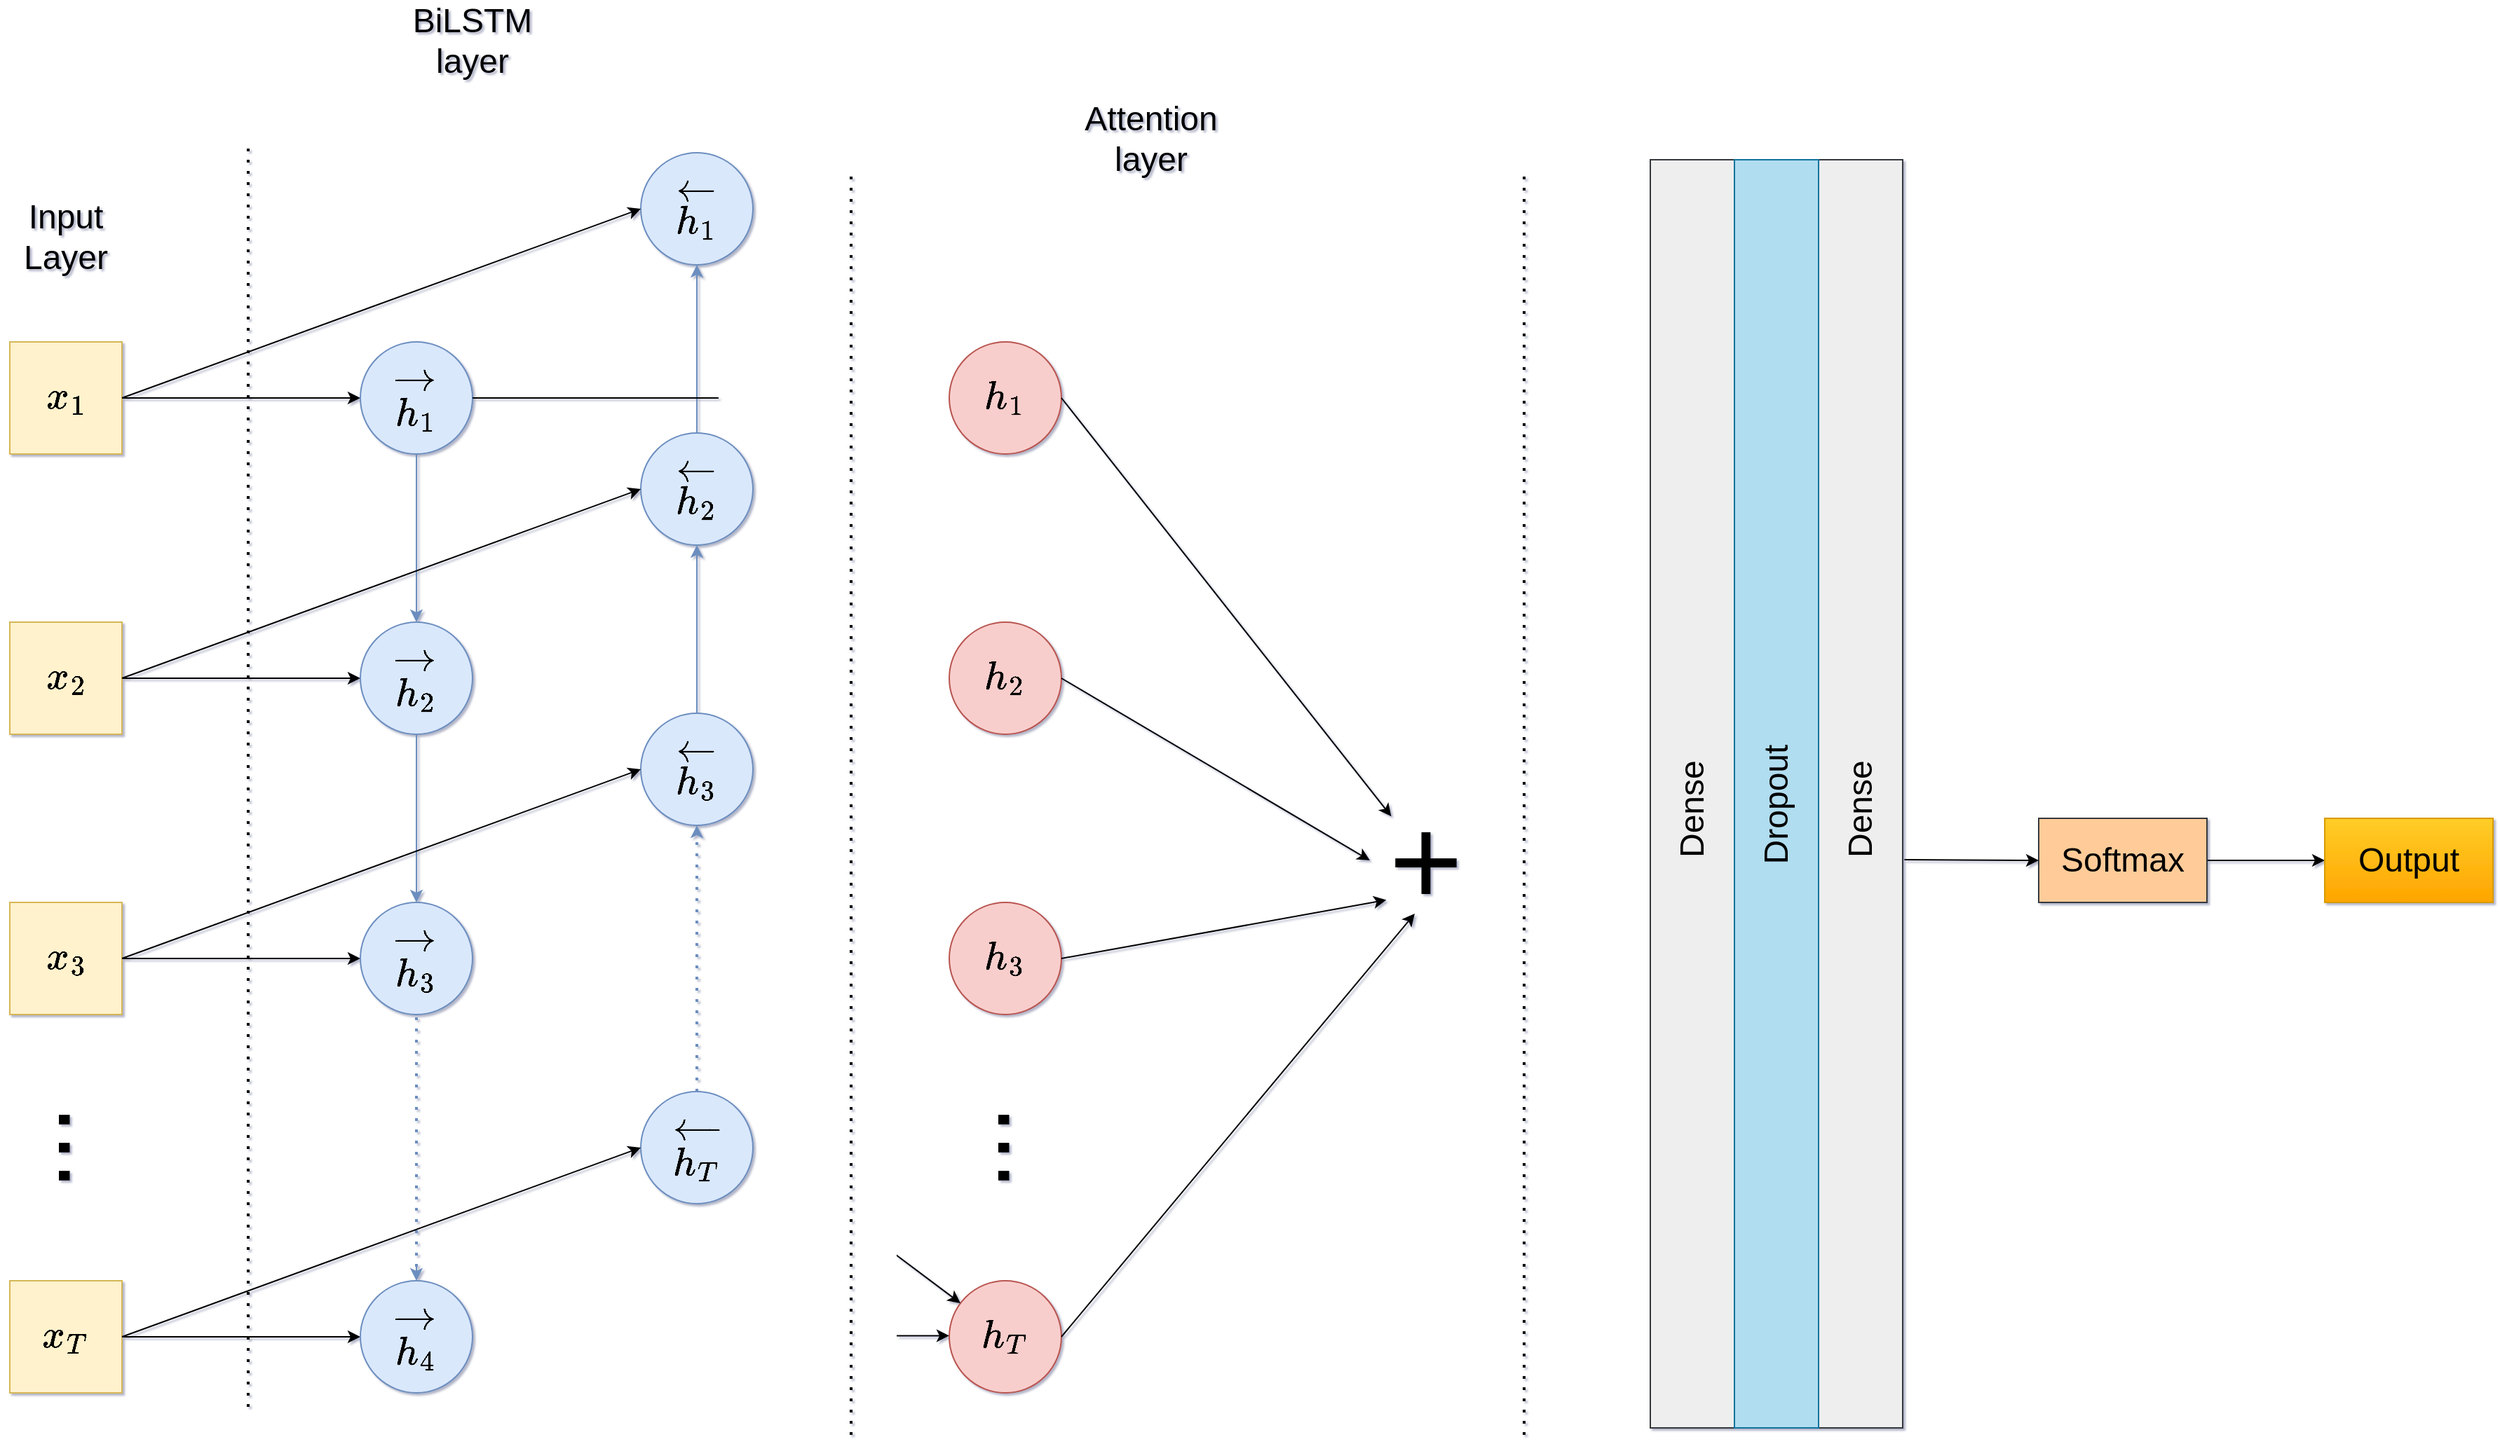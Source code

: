 <mxfile version="21.1.5" type="github">
  <diagram name="Page-1" id="PDUPCp0lbrQAaWFC94yF">
    <mxGraphModel dx="2522" dy="768" grid="0" gridSize="10" guides="1" tooltips="1" connect="1" arrows="1" fold="1" page="0" pageScale="1" pageWidth="1920" pageHeight="1200" background="#FFFFFF" math="1" shadow="1">
      <root>
        <mxCell id="0" />
        <mxCell id="1" parent="0" />
        <mxCell id="_KQPxJIkDjSeTZMvLaB5-17" style="edgeStyle=orthogonalEdgeStyle;rounded=0;orthogonalLoop=1;jettySize=auto;html=1;exitX=1;exitY=0.5;exitDx=0;exitDy=0;entryX=0;entryY=0.5;entryDx=0;entryDy=0;movable=0;resizable=0;rotatable=0;deletable=0;editable=0;locked=1;connectable=0;" edge="1" parent="1" source="_KQPxJIkDjSeTZMvLaB5-1" target="_KQPxJIkDjSeTZMvLaB5-11">
          <mxGeometry relative="1" as="geometry" />
        </mxCell>
        <mxCell id="_KQPxJIkDjSeTZMvLaB5-1" value="&lt;font style=&quot;font-size: 24px;&quot;&gt;$$x_1$$&lt;/font&gt;" style="whiteSpace=wrap;html=1;aspect=fixed;rounded=0;fillColor=#fff2cc;strokeColor=#d6b656;movable=0;resizable=0;rotatable=0;deletable=0;editable=0;locked=1;connectable=0;" vertex="1" parent="1">
          <mxGeometry x="600" y="780" width="80" height="80" as="geometry" />
        </mxCell>
        <mxCell id="_KQPxJIkDjSeTZMvLaB5-18" style="edgeStyle=orthogonalEdgeStyle;rounded=0;orthogonalLoop=1;jettySize=auto;html=1;exitX=1;exitY=0.5;exitDx=0;exitDy=0;entryX=0;entryY=0.5;entryDx=0;entryDy=0;movable=0;resizable=0;rotatable=0;deletable=0;editable=0;locked=1;connectable=0;" edge="1" parent="1" source="_KQPxJIkDjSeTZMvLaB5-2" target="_KQPxJIkDjSeTZMvLaB5-13">
          <mxGeometry relative="1" as="geometry" />
        </mxCell>
        <mxCell id="_KQPxJIkDjSeTZMvLaB5-2" value="&lt;font style=&quot;font-size: 24px;&quot;&gt;$$x_3$$&lt;/font&gt;" style="whiteSpace=wrap;html=1;aspect=fixed;rounded=0;fillColor=#fff2cc;strokeColor=#d6b656;movable=0;resizable=0;rotatable=0;deletable=0;editable=0;locked=1;connectable=0;" vertex="1" parent="1">
          <mxGeometry x="600" y="1180" width="80" height="80" as="geometry" />
        </mxCell>
        <mxCell id="_KQPxJIkDjSeTZMvLaB5-16" style="edgeStyle=orthogonalEdgeStyle;rounded=0;orthogonalLoop=1;jettySize=auto;html=1;exitX=1;exitY=0.5;exitDx=0;exitDy=0;entryX=0;entryY=0.5;entryDx=0;entryDy=0;movable=0;resizable=0;rotatable=0;deletable=0;editable=0;locked=1;connectable=0;" edge="1" parent="1" source="_KQPxJIkDjSeTZMvLaB5-3" target="_KQPxJIkDjSeTZMvLaB5-14">
          <mxGeometry relative="1" as="geometry" />
        </mxCell>
        <mxCell id="_KQPxJIkDjSeTZMvLaB5-3" value="&lt;font style=&quot;font-size: 24px;&quot;&gt;$$x_2$$&lt;/font&gt;" style="whiteSpace=wrap;html=1;aspect=fixed;rounded=0;fillColor=#fff2cc;strokeColor=#d6b656;movable=0;resizable=0;rotatable=0;deletable=0;editable=0;locked=1;connectable=0;" vertex="1" parent="1">
          <mxGeometry x="600" y="980" width="80" height="80" as="geometry" />
        </mxCell>
        <mxCell id="_KQPxJIkDjSeTZMvLaB5-19" style="edgeStyle=orthogonalEdgeStyle;rounded=0;orthogonalLoop=1;jettySize=auto;html=1;exitX=1;exitY=0.5;exitDx=0;exitDy=0;entryX=0;entryY=0.5;entryDx=0;entryDy=0;movable=0;resizable=0;rotatable=0;deletable=0;editable=0;locked=1;connectable=0;" edge="1" parent="1" source="_KQPxJIkDjSeTZMvLaB5-4" target="_KQPxJIkDjSeTZMvLaB5-12">
          <mxGeometry relative="1" as="geometry" />
        </mxCell>
        <mxCell id="_KQPxJIkDjSeTZMvLaB5-4" value="&lt;font style=&quot;font-size: 24px;&quot;&gt;$$x_T$$&lt;/font&gt;" style="whiteSpace=wrap;html=1;aspect=fixed;rounded=0;fillColor=#fff2cc;strokeColor=#d6b656;movable=0;resizable=0;rotatable=0;deletable=0;editable=0;locked=1;connectable=0;" vertex="1" parent="1">
          <mxGeometry x="600" y="1450" width="80" height="80" as="geometry" />
        </mxCell>
        <mxCell id="_KQPxJIkDjSeTZMvLaB5-9" value="&lt;font style=&quot;font-size: 72px;&quot;&gt;...&lt;/font&gt;" style="text;html=1;strokeColor=none;fillColor=none;align=center;verticalAlign=middle;whiteSpace=wrap;rounded=0;rotation=90;movable=0;resizable=0;rotatable=0;deletable=0;editable=0;locked=1;connectable=0;" vertex="1" parent="1">
          <mxGeometry x="630" y="1340" width="60" height="30" as="geometry" />
        </mxCell>
        <mxCell id="_KQPxJIkDjSeTZMvLaB5-10" value="" style="endArrow=none;dashed=1;html=1;dashPattern=1 3;strokeWidth=2;rounded=0;movable=0;resizable=0;rotatable=0;deletable=0;editable=0;locked=1;connectable=0;" edge="1" parent="1">
          <mxGeometry width="50" height="50" relative="1" as="geometry">
            <mxPoint x="770" y="1540" as="sourcePoint" />
            <mxPoint x="770" y="640" as="targetPoint" />
          </mxGeometry>
        </mxCell>
        <mxCell id="_KQPxJIkDjSeTZMvLaB5-20" style="edgeStyle=orthogonalEdgeStyle;rounded=0;orthogonalLoop=1;jettySize=auto;html=1;exitX=0.5;exitY=1;exitDx=0;exitDy=0;entryX=0.5;entryY=0;entryDx=0;entryDy=0;fillColor=#dae8fc;strokeColor=#6c8ebf;movable=0;resizable=0;rotatable=0;deletable=0;editable=0;locked=1;connectable=0;" edge="1" parent="1" source="_KQPxJIkDjSeTZMvLaB5-11" target="_KQPxJIkDjSeTZMvLaB5-14">
          <mxGeometry relative="1" as="geometry" />
        </mxCell>
        <mxCell id="_KQPxJIkDjSeTZMvLaB5-11" value="&lt;font style=&quot;font-size: 24px;&quot;&gt;$$\overrightarrow{h_1}$$&lt;/font&gt;" style="ellipse;whiteSpace=wrap;html=1;aspect=fixed;rounded=0;fillColor=#dae8fc;strokeColor=#6c8ebf;movable=0;resizable=0;rotatable=0;deletable=0;editable=0;locked=1;connectable=0;" vertex="1" parent="1">
          <mxGeometry x="850" y="780" width="80" height="80" as="geometry" />
        </mxCell>
        <mxCell id="_KQPxJIkDjSeTZMvLaB5-12" value="&lt;font style=&quot;font-size: 24px;&quot;&gt;$$\overrightarrow{h_4}$$&lt;/font&gt;" style="ellipse;whiteSpace=wrap;html=1;aspect=fixed;rounded=0;fillColor=#dae8fc;strokeColor=#6c8ebf;movable=0;resizable=0;rotatable=0;deletable=0;editable=0;locked=1;connectable=0;" vertex="1" parent="1">
          <mxGeometry x="850" y="1450" width="80" height="80" as="geometry" />
        </mxCell>
        <mxCell id="_KQPxJIkDjSeTZMvLaB5-13" value="&lt;font style=&quot;font-size: 24px;&quot;&gt;$$\overrightarrow{h_3}$$&lt;/font&gt;" style="ellipse;whiteSpace=wrap;html=1;aspect=fixed;rounded=0;fillColor=#dae8fc;strokeColor=#6c8ebf;movable=0;resizable=0;rotatable=0;deletable=0;editable=0;locked=1;connectable=0;" vertex="1" parent="1">
          <mxGeometry x="850" y="1180" width="80" height="80" as="geometry" />
        </mxCell>
        <mxCell id="_KQPxJIkDjSeTZMvLaB5-21" style="edgeStyle=orthogonalEdgeStyle;rounded=0;orthogonalLoop=1;jettySize=auto;html=1;exitX=0.5;exitY=1;exitDx=0;exitDy=0;entryX=0.5;entryY=0;entryDx=0;entryDy=0;fillColor=#dae8fc;strokeColor=#6c8ebf;movable=0;resizable=0;rotatable=0;deletable=0;editable=0;locked=1;connectable=0;" edge="1" parent="1" source="_KQPxJIkDjSeTZMvLaB5-14" target="_KQPxJIkDjSeTZMvLaB5-13">
          <mxGeometry relative="1" as="geometry" />
        </mxCell>
        <mxCell id="_KQPxJIkDjSeTZMvLaB5-14" value="&lt;font style=&quot;font-size: 24px;&quot;&gt;$$\overrightarrow{h_2}$$&lt;/font&gt;" style="ellipse;whiteSpace=wrap;html=1;aspect=fixed;rounded=0;fillColor=#dae8fc;strokeColor=#6c8ebf;movable=0;resizable=0;rotatable=0;deletable=0;editable=0;locked=1;connectable=0;" vertex="1" parent="1">
          <mxGeometry x="850" y="980" width="80" height="80" as="geometry" />
        </mxCell>
        <mxCell id="_KQPxJIkDjSeTZMvLaB5-24" value="" style="endArrow=classic;html=1;rounded=0;entryX=0.5;entryY=0;entryDx=0;entryDy=0;fillColor=#dae8fc;strokeColor=#6c8ebf;movable=0;resizable=0;rotatable=0;deletable=0;editable=0;locked=1;connectable=0;" edge="1" parent="1" target="_KQPxJIkDjSeTZMvLaB5-12">
          <mxGeometry width="50" height="50" relative="1" as="geometry">
            <mxPoint x="890" y="1440" as="sourcePoint" />
            <mxPoint x="970" y="1330" as="targetPoint" />
          </mxGeometry>
        </mxCell>
        <mxCell id="_KQPxJIkDjSeTZMvLaB5-25" value="" style="endArrow=none;dashed=1;html=1;dashPattern=1 3;strokeWidth=2;rounded=0;entryX=0.5;entryY=1;entryDx=0;entryDy=0;fillColor=#dae8fc;strokeColor=#6c8ebf;movable=0;resizable=0;rotatable=0;deletable=0;editable=0;locked=1;connectable=0;" edge="1" parent="1" target="_KQPxJIkDjSeTZMvLaB5-13">
          <mxGeometry width="50" height="50" relative="1" as="geometry">
            <mxPoint x="890" y="1440" as="sourcePoint" />
            <mxPoint x="920" y="1330" as="targetPoint" />
          </mxGeometry>
        </mxCell>
        <mxCell id="_KQPxJIkDjSeTZMvLaB5-35" value="&lt;font style=&quot;font-size: 24px;&quot;&gt;$$\overleftarrow{h_1}$$&lt;/font&gt;" style="ellipse;whiteSpace=wrap;html=1;aspect=fixed;rounded=0;fillColor=#dae8fc;strokeColor=#6c8ebf;movable=0;resizable=0;rotatable=0;deletable=0;editable=0;locked=1;connectable=0;" vertex="1" parent="1">
          <mxGeometry x="1050" y="645" width="80" height="80" as="geometry" />
        </mxCell>
        <mxCell id="_KQPxJIkDjSeTZMvLaB5-36" value="&lt;font style=&quot;font-size: 24px;&quot;&gt;$$\overleftarrow{h_T}$$&lt;/font&gt;" style="ellipse;whiteSpace=wrap;html=1;aspect=fixed;rounded=0;fillColor=#dae8fc;strokeColor=#6c8ebf;movable=0;resizable=0;rotatable=0;deletable=0;editable=0;locked=1;connectable=0;" vertex="1" parent="1">
          <mxGeometry x="1050" y="1315" width="80" height="80" as="geometry" />
        </mxCell>
        <mxCell id="_KQPxJIkDjSeTZMvLaB5-49" style="edgeStyle=orthogonalEdgeStyle;rounded=0;orthogonalLoop=1;jettySize=auto;html=1;exitX=0.5;exitY=0;exitDx=0;exitDy=0;entryX=0.5;entryY=1;entryDx=0;entryDy=0;fillColor=#dae8fc;strokeColor=#6c8ebf;movable=0;resizable=0;rotatable=0;deletable=0;editable=0;locked=1;connectable=0;" edge="1" parent="1" source="_KQPxJIkDjSeTZMvLaB5-37" target="_KQPxJIkDjSeTZMvLaB5-39">
          <mxGeometry relative="1" as="geometry" />
        </mxCell>
        <mxCell id="_KQPxJIkDjSeTZMvLaB5-37" value="&lt;font style=&quot;font-size: 24px;&quot;&gt;$$\overleftarrow{h_3}$$&lt;/font&gt;" style="ellipse;whiteSpace=wrap;html=1;aspect=fixed;rounded=0;fillColor=#dae8fc;strokeColor=#6c8ebf;movable=0;resizable=0;rotatable=0;deletable=0;editable=0;locked=1;connectable=0;" vertex="1" parent="1">
          <mxGeometry x="1050" y="1045" width="80" height="80" as="geometry" />
        </mxCell>
        <mxCell id="_KQPxJIkDjSeTZMvLaB5-48" style="edgeStyle=orthogonalEdgeStyle;rounded=0;orthogonalLoop=1;jettySize=auto;html=1;exitX=0.5;exitY=0;exitDx=0;exitDy=0;entryX=0.5;entryY=1;entryDx=0;entryDy=0;fillColor=#dae8fc;strokeColor=#6c8ebf;movable=0;resizable=0;rotatable=0;deletable=0;editable=0;locked=1;connectable=0;" edge="1" parent="1" source="_KQPxJIkDjSeTZMvLaB5-39" target="_KQPxJIkDjSeTZMvLaB5-35">
          <mxGeometry relative="1" as="geometry" />
        </mxCell>
        <mxCell id="_KQPxJIkDjSeTZMvLaB5-39" value="&lt;font style=&quot;font-size: 24px;&quot;&gt;$$\overleftarrow{h_2}$$&lt;/font&gt;" style="ellipse;whiteSpace=wrap;html=1;aspect=fixed;rounded=0;fillColor=#dae8fc;strokeColor=#6c8ebf;movable=0;resizable=0;rotatable=0;deletable=0;editable=0;locked=1;connectable=0;" vertex="1" parent="1">
          <mxGeometry x="1050" y="845" width="80" height="80" as="geometry" />
        </mxCell>
        <mxCell id="_KQPxJIkDjSeTZMvLaB5-43" value="" style="endArrow=classic;html=1;rounded=0;entryX=0;entryY=0.5;entryDx=0;entryDy=0;movable=0;resizable=0;rotatable=0;deletable=0;editable=0;locked=1;connectable=0;" edge="1" parent="1" target="_KQPxJIkDjSeTZMvLaB5-35">
          <mxGeometry width="50" height="50" relative="1" as="geometry">
            <mxPoint x="680" y="820" as="sourcePoint" />
            <mxPoint x="870" y="645" as="targetPoint" />
          </mxGeometry>
        </mxCell>
        <mxCell id="_KQPxJIkDjSeTZMvLaB5-44" value="" style="endArrow=classic;html=1;rounded=0;entryX=0;entryY=0.5;entryDx=0;entryDy=0;exitX=1;exitY=0.5;exitDx=0;exitDy=0;movable=0;resizable=0;rotatable=0;deletable=0;editable=0;locked=1;connectable=0;" edge="1" parent="1" source="_KQPxJIkDjSeTZMvLaB5-3" target="_KQPxJIkDjSeTZMvLaB5-39">
          <mxGeometry width="50" height="50" relative="1" as="geometry">
            <mxPoint x="790" y="950" as="sourcePoint" />
            <mxPoint x="840" y="900" as="targetPoint" />
          </mxGeometry>
        </mxCell>
        <mxCell id="_KQPxJIkDjSeTZMvLaB5-45" value="" style="endArrow=classic;html=1;rounded=0;entryX=0;entryY=0.5;entryDx=0;entryDy=0;exitX=1;exitY=0.5;exitDx=0;exitDy=0;movable=0;resizable=0;rotatable=0;deletable=0;editable=0;locked=1;connectable=0;" edge="1" parent="1" source="_KQPxJIkDjSeTZMvLaB5-2" target="_KQPxJIkDjSeTZMvLaB5-37">
          <mxGeometry width="50" height="50" relative="1" as="geometry">
            <mxPoint x="690" y="1152.5" as="sourcePoint" />
            <mxPoint x="1060" y="1017.5" as="targetPoint" />
          </mxGeometry>
        </mxCell>
        <mxCell id="_KQPxJIkDjSeTZMvLaB5-46" value="" style="endArrow=classic;html=1;rounded=0;entryX=0;entryY=0.5;entryDx=0;entryDy=0;exitX=1;exitY=0.5;exitDx=0;exitDy=0;movable=0;resizable=0;rotatable=0;deletable=0;editable=0;locked=1;connectable=0;" edge="1" parent="1" source="_KQPxJIkDjSeTZMvLaB5-4" target="_KQPxJIkDjSeTZMvLaB5-36">
          <mxGeometry width="50" height="50" relative="1" as="geometry">
            <mxPoint x="690" y="1395" as="sourcePoint" />
            <mxPoint x="1060" y="1260" as="targetPoint" />
          </mxGeometry>
        </mxCell>
        <mxCell id="_KQPxJIkDjSeTZMvLaB5-47" value="&lt;font style=&quot;font-size: 24px;&quot;&gt;Input Layer&lt;/font&gt;" style="text;html=1;strokeColor=none;fillColor=none;align=center;verticalAlign=middle;whiteSpace=wrap;rounded=0;movable=0;resizable=0;rotatable=0;deletable=0;editable=0;locked=1;connectable=0;" vertex="1" parent="1">
          <mxGeometry x="610" y="690" width="60" height="30" as="geometry" />
        </mxCell>
        <mxCell id="_KQPxJIkDjSeTZMvLaB5-50" value="" style="endArrow=classic;html=1;rounded=0;entryX=0.5;entryY=1;entryDx=0;entryDy=0;fillColor=#dae8fc;strokeColor=#6c8ebf;movable=0;resizable=0;rotatable=0;deletable=0;editable=0;locked=1;connectable=0;" edge="1" parent="1" target="_KQPxJIkDjSeTZMvLaB5-37">
          <mxGeometry width="50" height="50" relative="1" as="geometry">
            <mxPoint x="1090" y="1130" as="sourcePoint" />
            <mxPoint x="1070" y="1160" as="targetPoint" />
          </mxGeometry>
        </mxCell>
        <mxCell id="_KQPxJIkDjSeTZMvLaB5-51" value="" style="endArrow=none;dashed=1;html=1;dashPattern=1 3;strokeWidth=2;rounded=0;exitX=0.5;exitY=0;exitDx=0;exitDy=0;fillColor=#dae8fc;strokeColor=#6c8ebf;movable=0;resizable=0;rotatable=0;deletable=0;editable=0;locked=1;connectable=0;" edge="1" parent="1" source="_KQPxJIkDjSeTZMvLaB5-36">
          <mxGeometry width="50" height="50" relative="1" as="geometry">
            <mxPoint x="1130" y="1290" as="sourcePoint" />
            <mxPoint x="1090" y="1130" as="targetPoint" />
          </mxGeometry>
        </mxCell>
        <mxCell id="_KQPxJIkDjSeTZMvLaB5-52" value="&lt;span style=&quot;font-size: 24px;&quot;&gt;$$h_1$$&lt;/span&gt;" style="ellipse;whiteSpace=wrap;html=1;aspect=fixed;rounded=0;fillColor=#f8cecc;strokeColor=#b85450;movable=0;resizable=0;rotatable=0;deletable=0;editable=0;locked=1;connectable=0;" vertex="1" parent="1">
          <mxGeometry x="1270" y="780" width="80" height="80" as="geometry" />
        </mxCell>
        <mxCell id="_KQPxJIkDjSeTZMvLaB5-53" value="&lt;span style=&quot;font-size: 24px;&quot;&gt;$$h_T$$&lt;/span&gt;" style="ellipse;whiteSpace=wrap;html=1;aspect=fixed;rounded=0;fillColor=#f8cecc;strokeColor=#b85450;movable=0;resizable=0;rotatable=0;deletable=0;editable=0;locked=1;connectable=0;" vertex="1" parent="1">
          <mxGeometry x="1270" y="1450" width="80" height="80" as="geometry" />
        </mxCell>
        <mxCell id="_KQPxJIkDjSeTZMvLaB5-55" value="&lt;font style=&quot;font-size: 24px;&quot;&gt;$$h_3$$&lt;/font&gt;" style="ellipse;whiteSpace=wrap;html=1;aspect=fixed;rounded=0;fillColor=#f8cecc;strokeColor=#b85450;movable=0;resizable=0;rotatable=0;deletable=0;editable=0;locked=1;connectable=0;" vertex="1" parent="1">
          <mxGeometry x="1270" y="1180" width="80" height="80" as="geometry" />
        </mxCell>
        <mxCell id="_KQPxJIkDjSeTZMvLaB5-57" value="&lt;font style=&quot;font-size: 24px;&quot;&gt;$$h_2$$&lt;/font&gt;" style="ellipse;whiteSpace=wrap;html=1;aspect=fixed;rounded=0;fillColor=#f8cecc;strokeColor=#b85450;movable=0;resizable=0;rotatable=0;deletable=0;editable=0;locked=1;connectable=0;" vertex="1" parent="1">
          <mxGeometry x="1270" y="980" width="80" height="80" as="geometry" />
        </mxCell>
        <mxCell id="_KQPxJIkDjSeTZMvLaB5-60" value="&lt;font style=&quot;font-size: 72px;&quot;&gt;...&lt;/font&gt;" style="text;html=1;strokeColor=none;fillColor=none;align=center;verticalAlign=middle;whiteSpace=wrap;rounded=0;rotation=90;movable=0;resizable=0;rotatable=0;deletable=0;editable=0;locked=1;connectable=0;" vertex="1" parent="1">
          <mxGeometry x="1300" y="1340" width="60" height="30" as="geometry" />
        </mxCell>
        <mxCell id="_KQPxJIkDjSeTZMvLaB5-62" value="" style="endArrow=classic;html=1;rounded=0;exitX=1;exitY=0.5;exitDx=0;exitDy=0;entryX=0;entryY=0.5;entryDx=0;entryDy=0;movable=0;resizable=0;rotatable=0;deletable=0;editable=0;locked=1;connectable=0;" edge="1" parent="1" source="_KQPxJIkDjSeTZMvLaB5-11" target="_KQPxJIkDjSeTZMvLaB5-52">
          <mxGeometry width="50" height="50" relative="1" as="geometry">
            <mxPoint x="1140" y="800" as="sourcePoint" />
            <mxPoint x="1190" y="750" as="targetPoint" />
          </mxGeometry>
        </mxCell>
        <mxCell id="_KQPxJIkDjSeTZMvLaB5-64" value="" style="endArrow=classic;html=1;rounded=0;exitX=1;exitY=0.5;exitDx=0;exitDy=0;entryX=0;entryY=0.5;entryDx=0;entryDy=0;movable=0;resizable=0;rotatable=0;deletable=0;editable=0;locked=1;connectable=0;" edge="1" parent="1">
          <mxGeometry width="50" height="50" relative="1" as="geometry">
            <mxPoint x="930" y="1019.23" as="sourcePoint" />
            <mxPoint x="1270" y="1019.23" as="targetPoint" />
          </mxGeometry>
        </mxCell>
        <mxCell id="_KQPxJIkDjSeTZMvLaB5-65" value="" style="endArrow=classic;html=1;rounded=0;exitX=1;exitY=0.5;exitDx=0;exitDy=0;entryX=0;entryY=0.5;entryDx=0;entryDy=0;movable=0;resizable=0;rotatable=0;deletable=0;editable=0;locked=1;connectable=0;" edge="1" parent="1">
          <mxGeometry width="50" height="50" relative="1" as="geometry">
            <mxPoint x="930" y="1219.23" as="sourcePoint" />
            <mxPoint x="1270" y="1219.23" as="targetPoint" />
          </mxGeometry>
        </mxCell>
        <mxCell id="_KQPxJIkDjSeTZMvLaB5-66" value="" style="endArrow=classic;html=1;rounded=0;exitX=1;exitY=0.5;exitDx=0;exitDy=0;entryX=0;entryY=0.5;entryDx=0;entryDy=0;movable=0;resizable=0;rotatable=0;deletable=0;editable=0;locked=1;connectable=0;" edge="1" parent="1">
          <mxGeometry width="50" height="50" relative="1" as="geometry">
            <mxPoint x="930" y="1489.23" as="sourcePoint" />
            <mxPoint x="1270" y="1489.23" as="targetPoint" />
          </mxGeometry>
        </mxCell>
        <mxCell id="_KQPxJIkDjSeTZMvLaB5-67" value="" style="endArrow=classic;html=1;rounded=0;exitX=1;exitY=0.5;exitDx=0;exitDy=0;movable=0;resizable=0;rotatable=0;deletable=0;editable=0;locked=1;connectable=0;" edge="1" parent="1" source="_KQPxJIkDjSeTZMvLaB5-35" target="_KQPxJIkDjSeTZMvLaB5-52">
          <mxGeometry width="50" height="50" relative="1" as="geometry">
            <mxPoint x="1220" y="620" as="sourcePoint" />
            <mxPoint x="1270" y="570" as="targetPoint" />
          </mxGeometry>
        </mxCell>
        <mxCell id="_KQPxJIkDjSeTZMvLaB5-69" value="" style="endArrow=classic;html=1;rounded=0;exitX=1;exitY=0.5;exitDx=0;exitDy=0;movable=0;resizable=0;rotatable=0;deletable=0;editable=0;locked=1;connectable=0;" edge="1" parent="1" source="_KQPxJIkDjSeTZMvLaB5-39" target="_KQPxJIkDjSeTZMvLaB5-57">
          <mxGeometry width="50" height="50" relative="1" as="geometry">
            <mxPoint x="1130" y="880" as="sourcePoint" />
            <mxPoint x="1270" y="1020" as="targetPoint" />
          </mxGeometry>
        </mxCell>
        <mxCell id="_KQPxJIkDjSeTZMvLaB5-71" value="" style="endArrow=classic;html=1;rounded=0;exitX=1;exitY=0.5;exitDx=0;exitDy=0;movable=0;resizable=0;rotatable=0;deletable=0;editable=0;locked=1;connectable=0;" edge="1" parent="1" source="_KQPxJIkDjSeTZMvLaB5-37" target="_KQPxJIkDjSeTZMvLaB5-55">
          <mxGeometry width="50" height="50" relative="1" as="geometry">
            <mxPoint x="1190" y="1125" as="sourcePoint" />
            <mxPoint x="1240" y="1075" as="targetPoint" />
          </mxGeometry>
        </mxCell>
        <mxCell id="_KQPxJIkDjSeTZMvLaB5-73" value="" style="endArrow=classic;html=1;rounded=0;exitX=1;exitY=0.5;exitDx=0;exitDy=0;movable=0;resizable=0;rotatable=0;deletable=0;editable=0;locked=1;connectable=0;" edge="1" parent="1" source="_KQPxJIkDjSeTZMvLaB5-36" target="_KQPxJIkDjSeTZMvLaB5-53">
          <mxGeometry width="50" height="50" relative="1" as="geometry">
            <mxPoint x="1180" y="1410" as="sourcePoint" />
            <mxPoint x="1230" y="1360" as="targetPoint" />
          </mxGeometry>
        </mxCell>
        <mxCell id="_KQPxJIkDjSeTZMvLaB5-95" style="edgeStyle=orthogonalEdgeStyle;rounded=0;orthogonalLoop=1;jettySize=auto;html=1;exitX=1;exitY=0.5;exitDx=0;exitDy=0;entryX=0.448;entryY=0.967;entryDx=0;entryDy=0;entryPerimeter=0;movable=0;resizable=0;rotatable=0;deletable=0;editable=0;locked=1;connectable=0;" edge="1" parent="1" source="_KQPxJIkDjSeTZMvLaB5-76" target="_KQPxJIkDjSeTZMvLaB5-86">
          <mxGeometry relative="1" as="geometry" />
        </mxCell>
        <mxCell id="_KQPxJIkDjSeTZMvLaB5-76" value="&lt;font style=&quot;font-size: 90px;&quot;&gt;+&lt;/font&gt;" style="ellipse;whiteSpace=wrap;html=1;aspect=fixed;rounded=0;movable=0;resizable=0;rotatable=0;deletable=0;editable=0;locked=1;connectable=0;" vertex="1" parent="1">
          <mxGeometry x="1570" y="1110" width="80" height="80" as="geometry" />
        </mxCell>
        <mxCell id="_KQPxJIkDjSeTZMvLaB5-78" value="" style="endArrow=classic;html=1;rounded=0;exitX=1;exitY=0.5;exitDx=0;exitDy=0;movable=0;resizable=0;rotatable=0;deletable=0;editable=0;locked=1;connectable=0;" edge="1" parent="1" source="_KQPxJIkDjSeTZMvLaB5-52" target="_KQPxJIkDjSeTZMvLaB5-76">
          <mxGeometry width="50" height="50" relative="1" as="geometry">
            <mxPoint x="1470" y="840" as="sourcePoint" />
            <mxPoint x="1520" y="790" as="targetPoint" />
          </mxGeometry>
        </mxCell>
        <mxCell id="_KQPxJIkDjSeTZMvLaB5-79" value="" style="endArrow=classic;html=1;rounded=0;exitX=1;exitY=0.5;exitDx=0;exitDy=0;entryX=0;entryY=0.5;entryDx=0;entryDy=0;movable=0;resizable=0;rotatable=0;deletable=0;editable=0;locked=1;connectable=0;" edge="1" parent="1" source="_KQPxJIkDjSeTZMvLaB5-57" target="_KQPxJIkDjSeTZMvLaB5-76">
          <mxGeometry width="50" height="50" relative="1" as="geometry">
            <mxPoint x="1430" y="1060" as="sourcePoint" />
            <mxPoint x="1480" y="1010" as="targetPoint" />
          </mxGeometry>
        </mxCell>
        <mxCell id="_KQPxJIkDjSeTZMvLaB5-80" value="" style="endArrow=classic;html=1;rounded=0;exitX=1;exitY=0.5;exitDx=0;exitDy=0;entryX=0;entryY=1;entryDx=0;entryDy=0;movable=0;resizable=0;rotatable=0;deletable=0;editable=0;locked=1;connectable=0;" edge="1" parent="1" source="_KQPxJIkDjSeTZMvLaB5-55" target="_KQPxJIkDjSeTZMvLaB5-76">
          <mxGeometry width="50" height="50" relative="1" as="geometry">
            <mxPoint x="1430" y="1280" as="sourcePoint" />
            <mxPoint x="1650" y="1410" as="targetPoint" />
          </mxGeometry>
        </mxCell>
        <mxCell id="_KQPxJIkDjSeTZMvLaB5-81" value="" style="endArrow=classic;html=1;rounded=0;exitX=1;exitY=0.5;exitDx=0;exitDy=0;movable=0;resizable=0;rotatable=0;deletable=0;editable=0;locked=1;connectable=0;" edge="1" parent="1" source="_KQPxJIkDjSeTZMvLaB5-53">
          <mxGeometry width="50" height="50" relative="1" as="geometry">
            <mxPoint x="1420" y="1395" as="sourcePoint" />
            <mxPoint x="1602" y="1188" as="targetPoint" />
          </mxGeometry>
        </mxCell>
        <mxCell id="_KQPxJIkDjSeTZMvLaB5-82" value="" style="endArrow=none;dashed=1;html=1;dashPattern=1 3;strokeWidth=2;rounded=0;movable=0;resizable=0;rotatable=0;deletable=0;editable=0;locked=1;connectable=0;" edge="1" parent="1">
          <mxGeometry width="50" height="50" relative="1" as="geometry">
            <mxPoint x="1200" y="1560" as="sourcePoint" />
            <mxPoint x="1200" y="660" as="targetPoint" />
          </mxGeometry>
        </mxCell>
        <mxCell id="_KQPxJIkDjSeTZMvLaB5-83" value="&lt;font style=&quot;font-size: 24px;&quot;&gt;BiLSTM layer&lt;/font&gt;" style="text;html=1;strokeColor=none;fillColor=none;align=center;verticalAlign=middle;whiteSpace=wrap;rounded=0;movable=0;resizable=0;rotatable=0;deletable=0;editable=0;locked=1;connectable=0;" vertex="1" parent="1">
          <mxGeometry x="900" y="550" width="60" height="30" as="geometry" />
        </mxCell>
        <mxCell id="_KQPxJIkDjSeTZMvLaB5-85" value="" style="endArrow=none;dashed=1;html=1;dashPattern=1 3;strokeWidth=2;rounded=0;movable=0;resizable=0;rotatable=0;deletable=0;editable=0;locked=1;connectable=0;" edge="1" parent="1">
          <mxGeometry width="50" height="50" relative="1" as="geometry">
            <mxPoint x="1680" y="1560" as="sourcePoint" />
            <mxPoint x="1680" y="660" as="targetPoint" />
          </mxGeometry>
        </mxCell>
        <mxCell id="_KQPxJIkDjSeTZMvLaB5-86" value="" style="rounded=0;whiteSpace=wrap;html=1;direction=north;flipH=1;fillColor=#eeeeee;strokeColor=#36393d;movable=0;resizable=0;rotatable=0;deletable=0;editable=0;locked=1;connectable=0;" vertex="1" parent="1">
          <mxGeometry x="1770" y="650" width="60" height="905" as="geometry" />
        </mxCell>
        <mxCell id="_KQPxJIkDjSeTZMvLaB5-88" value="&lt;font style=&quot;font-size: 24px;&quot;&gt;Dense&amp;nbsp;&lt;/font&gt;" style="text;html=1;strokeColor=none;fillColor=none;align=center;verticalAlign=middle;whiteSpace=wrap;rounded=0;rotation=270;movable=0;resizable=0;rotatable=0;deletable=0;editable=0;locked=1;connectable=0;" vertex="1" parent="1">
          <mxGeometry x="1770" y="1095" width="60" height="30" as="geometry" />
        </mxCell>
        <mxCell id="_KQPxJIkDjSeTZMvLaB5-89" value="" style="rounded=0;whiteSpace=wrap;html=1;direction=north;flipH=1;fillColor=#eeeeee;strokeColor=#36393d;movable=0;resizable=0;rotatable=0;deletable=0;editable=0;locked=1;connectable=0;" vertex="1" parent="1">
          <mxGeometry x="1890" y="650" width="60" height="905" as="geometry" />
        </mxCell>
        <mxCell id="_KQPxJIkDjSeTZMvLaB5-90" value="&lt;font style=&quot;font-size: 24px;&quot;&gt;Dense&amp;nbsp;&lt;/font&gt;" style="text;html=1;strokeColor=none;fillColor=none;align=center;verticalAlign=middle;whiteSpace=wrap;rounded=0;rotation=270;movable=0;resizable=0;rotatable=0;deletable=0;editable=0;locked=1;connectable=0;" vertex="1" parent="1">
          <mxGeometry x="1890" y="1095" width="60" height="30" as="geometry" />
        </mxCell>
        <mxCell id="_KQPxJIkDjSeTZMvLaB5-92" value="" style="rounded=0;whiteSpace=wrap;html=1;direction=north;flipH=1;fillColor=#b1ddf0;strokeColor=#10739e;movable=0;resizable=0;rotatable=0;deletable=0;editable=0;locked=1;connectable=0;" vertex="1" parent="1">
          <mxGeometry x="1830" y="650" width="60" height="905" as="geometry" />
        </mxCell>
        <mxCell id="_KQPxJIkDjSeTZMvLaB5-93" value="&lt;font style=&quot;font-size: 24px;&quot;&gt;Dropout&lt;/font&gt;" style="text;html=1;strokeColor=none;fillColor=none;align=center;verticalAlign=middle;whiteSpace=wrap;rounded=0;rotation=270;movable=0;resizable=0;rotatable=0;deletable=0;editable=0;locked=1;connectable=0;" vertex="1" parent="1">
          <mxGeometry x="1830" y="1095" width="60" height="30" as="geometry" />
        </mxCell>
        <mxCell id="_KQPxJIkDjSeTZMvLaB5-100" style="edgeStyle=orthogonalEdgeStyle;rounded=0;orthogonalLoop=1;jettySize=auto;html=1;exitX=1;exitY=0.5;exitDx=0;exitDy=0;entryX=0;entryY=0.5;entryDx=0;entryDy=0;movable=0;resizable=0;rotatable=0;deletable=0;editable=0;locked=1;connectable=0;" edge="1" parent="1" source="_KQPxJIkDjSeTZMvLaB5-96" target="_KQPxJIkDjSeTZMvLaB5-99">
          <mxGeometry relative="1" as="geometry" />
        </mxCell>
        <mxCell id="_KQPxJIkDjSeTZMvLaB5-96" value="&lt;font style=&quot;font-size: 24px;&quot;&gt;Softmax&lt;/font&gt;" style="rounded=0;whiteSpace=wrap;html=1;direction=east;fillColor=#ffcc99;strokeColor=#36393d;movable=0;resizable=0;rotatable=0;deletable=0;editable=0;locked=1;connectable=0;" vertex="1" parent="1">
          <mxGeometry x="2047" y="1120" width="120" height="60" as="geometry" />
        </mxCell>
        <mxCell id="_KQPxJIkDjSeTZMvLaB5-97" value="" style="endArrow=classic;html=1;rounded=0;exitX=0.448;exitY=-0.02;exitDx=0;exitDy=0;exitPerimeter=0;entryX=0;entryY=0.5;entryDx=0;entryDy=0;movable=0;resizable=0;rotatable=0;deletable=0;editable=0;locked=1;connectable=0;" edge="1" parent="1" source="_KQPxJIkDjSeTZMvLaB5-89" target="_KQPxJIkDjSeTZMvLaB5-96">
          <mxGeometry width="50" height="50" relative="1" as="geometry">
            <mxPoint x="2070" y="1310" as="sourcePoint" />
            <mxPoint x="2120" y="1260" as="targetPoint" />
          </mxGeometry>
        </mxCell>
        <mxCell id="_KQPxJIkDjSeTZMvLaB5-99" value="&lt;font style=&quot;font-size: 24px;&quot;&gt;Output&lt;/font&gt;" style="rounded=0;whiteSpace=wrap;html=1;glass=0;shadow=0;fillColor=#ffcd28;strokeColor=#d79b00;gradientColor=#ffa500;movable=0;resizable=0;rotatable=0;deletable=0;editable=0;locked=1;connectable=0;" vertex="1" parent="1">
          <mxGeometry x="2251" y="1120" width="120" height="60" as="geometry" />
        </mxCell>
        <mxCell id="_KQPxJIkDjSeTZMvLaB5-101" value="&lt;font style=&quot;font-size: 24px;&quot;&gt;Attention layer&lt;/font&gt;" style="text;html=1;strokeColor=none;fillColor=none;align=center;verticalAlign=middle;whiteSpace=wrap;rounded=0;movable=0;resizable=0;rotatable=0;deletable=0;editable=0;locked=1;connectable=0;" vertex="1" parent="1">
          <mxGeometry x="1384" y="620" width="60" height="30" as="geometry" />
        </mxCell>
      </root>
    </mxGraphModel>
  </diagram>
</mxfile>
